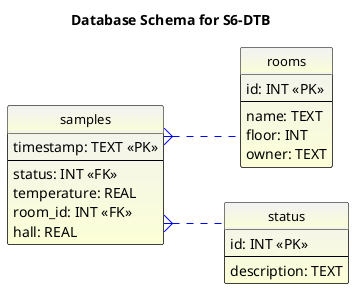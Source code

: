 @startuml

' configuration
hide circle
skinparam linetype ortho
left to right direction

' gradient
!define TABLE_GRADIENT_BACKGROUND #F2F2F2-fcffd6

skinparam class {
    BackgroundColor TABLE_GRADIENT_BACKGROUND
    BorderColor Black
    ArrowColor Blue
 FontSize 13
}

entity "rooms" as rooms {
  id: INT <<PK>>
  --
  name: TEXT
  floor: INT
  owner: TEXT
}

entity "samples" as samples {
  timestamp: TEXT <<PK>>
  --
  status: INT <<FK>>
  temperature: REAL
  room_id: INT <<FK>>
  hall: REAL
}

entity "status" as status {
  id: INT <<PK>>
  --
  description: TEXT
}

samples }.. rooms
samples }.. status

title "Database Schema for S6-DTB"

@enduml